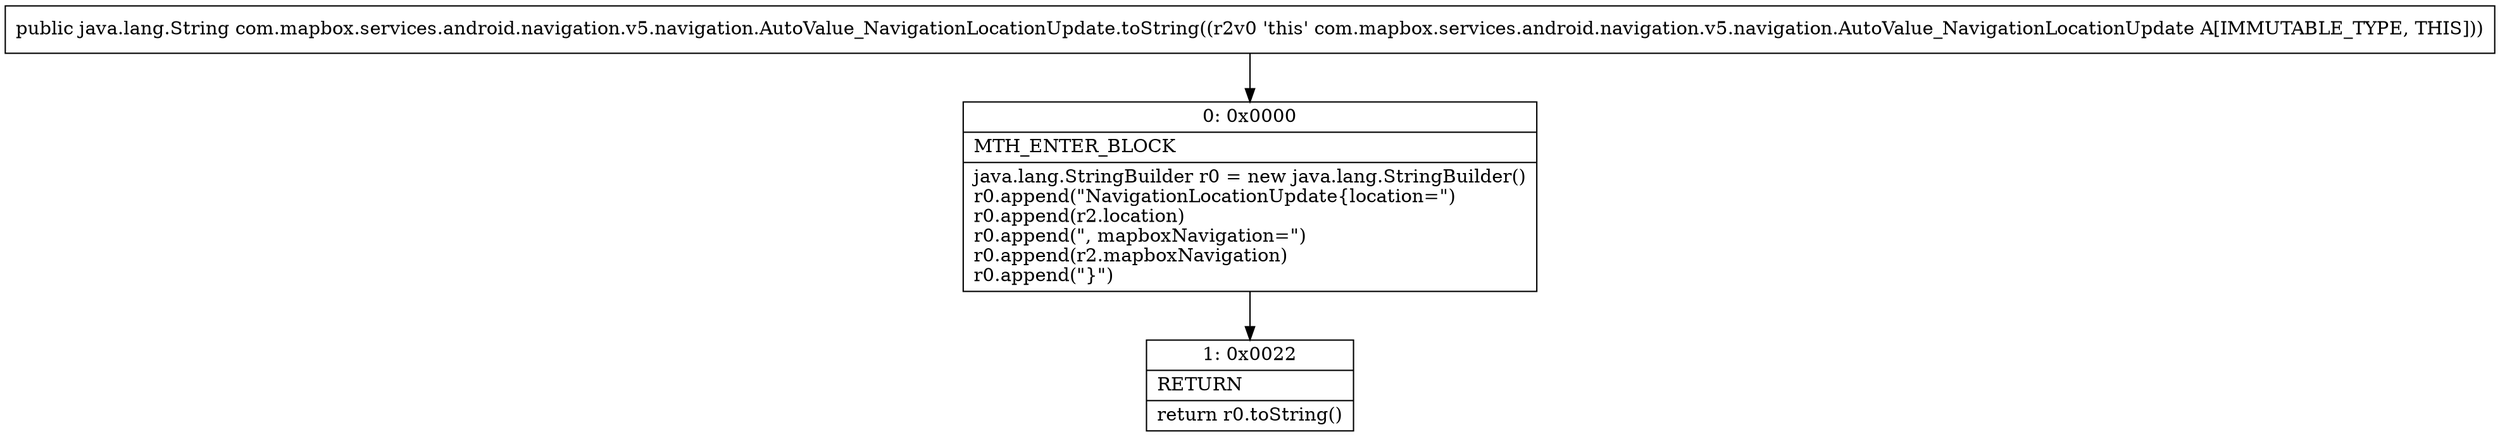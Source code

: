 digraph "CFG forcom.mapbox.services.android.navigation.v5.navigation.AutoValue_NavigationLocationUpdate.toString()Ljava\/lang\/String;" {
Node_0 [shape=record,label="{0\:\ 0x0000|MTH_ENTER_BLOCK\l|java.lang.StringBuilder r0 = new java.lang.StringBuilder()\lr0.append(\"NavigationLocationUpdate\{location=\")\lr0.append(r2.location)\lr0.append(\", mapboxNavigation=\")\lr0.append(r2.mapboxNavigation)\lr0.append(\"\}\")\l}"];
Node_1 [shape=record,label="{1\:\ 0x0022|RETURN\l|return r0.toString()\l}"];
MethodNode[shape=record,label="{public java.lang.String com.mapbox.services.android.navigation.v5.navigation.AutoValue_NavigationLocationUpdate.toString((r2v0 'this' com.mapbox.services.android.navigation.v5.navigation.AutoValue_NavigationLocationUpdate A[IMMUTABLE_TYPE, THIS])) }"];
MethodNode -> Node_0;
Node_0 -> Node_1;
}


